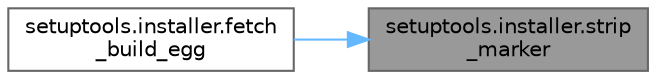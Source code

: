 digraph "setuptools.installer.strip_marker"
{
 // LATEX_PDF_SIZE
  bgcolor="transparent";
  edge [fontname=Helvetica,fontsize=10,labelfontname=Helvetica,labelfontsize=10];
  node [fontname=Helvetica,fontsize=10,shape=box,height=0.2,width=0.4];
  rankdir="RL";
  Node1 [id="Node000001",label="setuptools.installer.strip\l_marker",height=0.2,width=0.4,color="gray40", fillcolor="grey60", style="filled", fontcolor="black",tooltip=" "];
  Node1 -> Node2 [id="edge1_Node000001_Node000002",dir="back",color="steelblue1",style="solid",tooltip=" "];
  Node2 [id="Node000002",label="setuptools.installer.fetch\l_build_egg",height=0.2,width=0.4,color="grey40", fillcolor="white", style="filled",URL="$namespacesetuptools_1_1installer.html#a548b6693311f284144933c8430d464ed",tooltip=" "];
}
